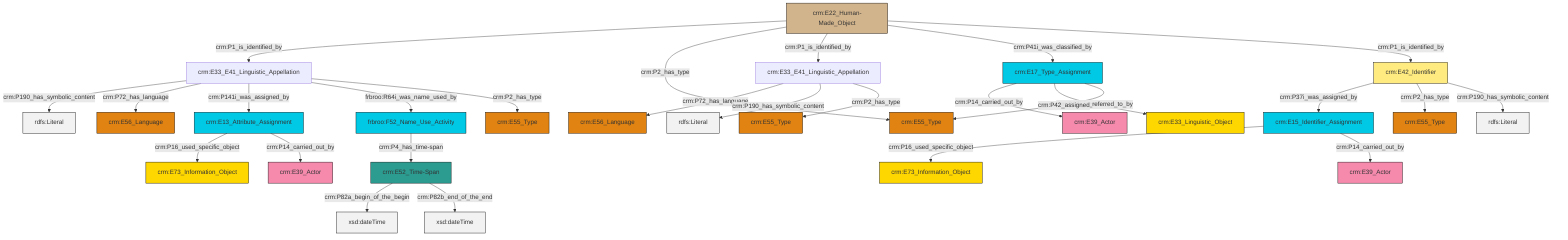graph TD
classDef Literal fill:#f2f2f2,stroke:#000000;
classDef CRM_Entity fill:#FFFFFF,stroke:#000000;
classDef Temporal_Entity fill:#00C9E6, stroke:#000000;
classDef Type fill:#E18312, stroke:#000000;
classDef Time-Span fill:#2C9C91, stroke:#000000;
classDef Appellation fill:#FFEB7F, stroke:#000000;
classDef Place fill:#008836, stroke:#000000;
classDef Persistent_Item fill:#B266B2, stroke:#000000;
classDef Conceptual_Object fill:#FFD700, stroke:#000000;
classDef Physical_Thing fill:#D2B48C, stroke:#000000;
classDef Actor fill:#f58aad, stroke:#000000;
classDef PC_Classes fill:#4ce600, stroke:#000000;
classDef Multi fill:#cccccc,stroke:#000000;

4["crm:E13_Attribute_Assignment"]:::Temporal_Entity -->|crm:P16_used_specific_object| 5["crm:E73_Information_Object"]:::Conceptual_Object
6["crm:E15_Identifier_Assignment"]:::Temporal_Entity -->|crm:P16_used_specific_object| 7["crm:E73_Information_Object"]:::Conceptual_Object
8["crm:E33_E41_Linguistic_Appellation"]:::Default -->|crm:P190_has_symbolic_content| 9[rdfs:Literal]:::Literal
10["crm:E42_Identifier"]:::Appellation -->|crm:P37i_was_assigned_by| 6["crm:E15_Identifier_Assignment"]:::Temporal_Entity
11["crm:E52_Time-Span"]:::Time-Span -->|crm:P82a_begin_of_the_begin| 12[xsd:dateTime]:::Literal
6["crm:E15_Identifier_Assignment"]:::Temporal_Entity -->|crm:P14_carried_out_by| 16["crm:E39_Actor"]:::Actor
18["crm:E22_Human-Made_Object"]:::Physical_Thing -->|crm:P1_is_identified_by| 8["crm:E33_E41_Linguistic_Appellation"]:::Default
18["crm:E22_Human-Made_Object"]:::Physical_Thing -->|crm:P2_has_type| 19["crm:E55_Type"]:::Type
20["crm:E33_E41_Linguistic_Appellation"]:::Default -->|crm:P72_has_language| 21["crm:E56_Language"]:::Type
20["crm:E33_E41_Linguistic_Appellation"]:::Default -->|crm:P190_has_symbolic_content| 22[rdfs:Literal]:::Literal
8["crm:E33_E41_Linguistic_Appellation"]:::Default -->|crm:P72_has_language| 23["crm:E56_Language"]:::Type
0["crm:E17_Type_Assignment"]:::Temporal_Entity -->|crm:P14_carried_out_by| 24["crm:E39_Actor"]:::Actor
10["crm:E42_Identifier"]:::Appellation -->|crm:P2_has_type| 28["crm:E55_Type"]:::Type
18["crm:E22_Human-Made_Object"]:::Physical_Thing -->|crm:P1_is_identified_by| 20["crm:E33_E41_Linguistic_Appellation"]:::Default
4["crm:E13_Attribute_Assignment"]:::Temporal_Entity -->|crm:P14_carried_out_by| 26["crm:E39_Actor"]:::Actor
0["crm:E17_Type_Assignment"]:::Temporal_Entity -->|crm:P67i_is_referred_to_by| 13["crm:E33_Linguistic_Object"]:::Conceptual_Object
18["crm:E22_Human-Made_Object"]:::Physical_Thing -->|crm:P41i_was_classified_by| 0["crm:E17_Type_Assignment"]:::Temporal_Entity
8["crm:E33_E41_Linguistic_Appellation"]:::Default -->|crm:P141i_was_assigned_by| 4["crm:E13_Attribute_Assignment"]:::Temporal_Entity
8["crm:E33_E41_Linguistic_Appellation"]:::Default -->|frbroo:R64i_was_name_used_by| 35["frbroo:F52_Name_Use_Activity"]:::Temporal_Entity
11["crm:E52_Time-Span"]:::Time-Span -->|crm:P82b_end_of_the_end| 38[xsd:dateTime]:::Literal
10["crm:E42_Identifier"]:::Appellation -->|crm:P190_has_symbolic_content| 43[rdfs:Literal]:::Literal
8["crm:E33_E41_Linguistic_Appellation"]:::Default -->|crm:P2_has_type| 39["crm:E55_Type"]:::Type
35["frbroo:F52_Name_Use_Activity"]:::Temporal_Entity -->|crm:P4_has_time-span| 11["crm:E52_Time-Span"]:::Time-Span
20["crm:E33_E41_Linguistic_Appellation"]:::Default -->|crm:P2_has_type| 2["crm:E55_Type"]:::Type
0["crm:E17_Type_Assignment"]:::Temporal_Entity -->|crm:P42_assigned| 19["crm:E55_Type"]:::Type
18["crm:E22_Human-Made_Object"]:::Physical_Thing -->|crm:P1_is_identified_by| 10["crm:E42_Identifier"]:::Appellation